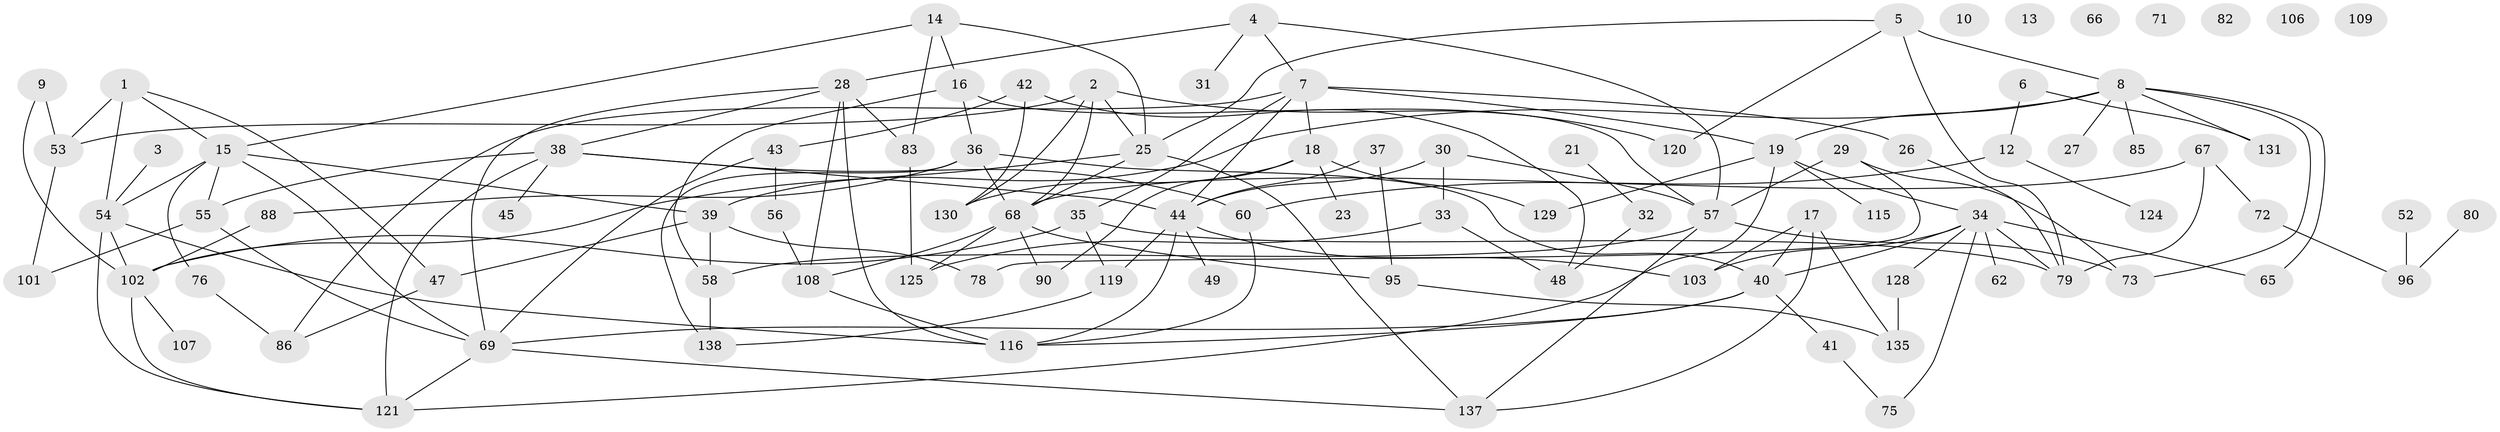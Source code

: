 // Generated by graph-tools (version 1.1) at 2025/23/03/03/25 07:23:28]
// undirected, 95 vertices, 151 edges
graph export_dot {
graph [start="1"]
  node [color=gray90,style=filled];
  1 [super="+77"];
  2 [super="+20"];
  3;
  4 [super="+114"];
  5 [super="+113"];
  6;
  7 [super="+11"];
  8 [super="+91"];
  9;
  10;
  12 [super="+51"];
  13;
  14 [super="+104"];
  15 [super="+110"];
  16 [super="+24"];
  17 [super="+22"];
  18 [super="+93"];
  19 [super="+97"];
  21;
  23;
  25 [super="+64"];
  26;
  27;
  28 [super="+63"];
  29 [super="+50"];
  30 [super="+89"];
  31;
  32 [super="+81"];
  33 [super="+111"];
  34 [super="+61"];
  35;
  36 [super="+70"];
  37;
  38 [super="+46"];
  39 [super="+74"];
  40 [super="+112"];
  41;
  42 [super="+122"];
  43 [super="+126"];
  44 [super="+92"];
  45;
  47 [super="+105"];
  48 [super="+123"];
  49;
  52;
  53 [super="+84"];
  54;
  55;
  56 [super="+59"];
  57 [super="+136"];
  58 [super="+117"];
  60;
  62;
  65;
  66;
  67 [super="+99"];
  68 [super="+127"];
  69 [super="+87"];
  71;
  72;
  73;
  75;
  76;
  78;
  79 [super="+98"];
  80;
  82;
  83 [super="+94"];
  85;
  86 [super="+118"];
  88;
  90;
  95 [super="+100"];
  96 [super="+133"];
  101;
  102 [super="+134"];
  103;
  106;
  107;
  108;
  109;
  115;
  116 [super="+132"];
  119;
  120;
  121 [super="+139"];
  124;
  125;
  128;
  129;
  130;
  131;
  135;
  137;
  138;
  1 -- 53;
  1 -- 47;
  1 -- 54;
  1 -- 15;
  2 -- 68;
  2 -- 120;
  2 -- 53;
  2 -- 25;
  2 -- 130;
  3 -- 54;
  4 -- 57;
  4 -- 28;
  4 -- 31;
  4 -- 7;
  5 -- 120;
  5 -- 8;
  5 -- 25;
  5 -- 79;
  6 -- 12;
  6 -- 131;
  7 -- 26;
  7 -- 18;
  7 -- 35;
  7 -- 19;
  7 -- 86;
  7 -- 44;
  8 -- 19;
  8 -- 27;
  8 -- 73;
  8 -- 65;
  8 -- 131;
  8 -- 85;
  8 -- 39;
  9 -- 53;
  9 -- 102;
  12 -- 60;
  12 -- 124;
  14 -- 83;
  14 -- 16;
  14 -- 25;
  14 -- 15;
  15 -- 39;
  15 -- 69;
  15 -- 54;
  15 -- 55;
  15 -- 76;
  16 -- 36;
  16 -- 57;
  16 -- 58;
  17 -- 40 [weight=2];
  17 -- 103;
  17 -- 137;
  17 -- 135;
  18 -- 23;
  18 -- 90;
  18 -- 129;
  18 -- 130;
  19 -- 129;
  19 -- 34;
  19 -- 115;
  19 -- 121;
  21 -- 32;
  25 -- 102;
  25 -- 137;
  25 -- 68 [weight=2];
  26 -- 79;
  28 -- 108;
  28 -- 83;
  28 -- 116;
  28 -- 38;
  28 -- 69;
  29 -- 57;
  29 -- 73;
  29 -- 78;
  30 -- 33 [weight=2];
  30 -- 44;
  30 -- 57;
  32 -- 48;
  33 -- 125;
  33 -- 48;
  34 -- 62;
  34 -- 75;
  34 -- 79;
  34 -- 40;
  34 -- 128;
  34 -- 65;
  34 -- 103;
  35 -- 119;
  35 -- 79;
  35 -- 102;
  36 -- 138;
  36 -- 68;
  36 -- 40;
  36 -- 88;
  37 -- 95;
  37 -- 44;
  38 -- 44;
  38 -- 55;
  38 -- 60;
  38 -- 121;
  38 -- 45;
  39 -- 47;
  39 -- 58;
  39 -- 78;
  40 -- 41;
  40 -- 116;
  40 -- 69;
  41 -- 75;
  42 -- 48;
  42 -- 130;
  42 -- 43;
  43 -- 56 [weight=2];
  43 -- 69;
  44 -- 49;
  44 -- 103;
  44 -- 116;
  44 -- 119;
  47 -- 86;
  52 -- 96;
  53 -- 101;
  54 -- 121;
  54 -- 102;
  54 -- 116;
  55 -- 101;
  55 -- 69;
  56 -- 108;
  57 -- 58;
  57 -- 137;
  57 -- 73;
  58 -- 138;
  60 -- 116;
  67 -- 68;
  67 -- 72;
  67 -- 79;
  68 -- 90;
  68 -- 95;
  68 -- 108;
  68 -- 125;
  69 -- 121;
  69 -- 137;
  72 -- 96;
  76 -- 86;
  80 -- 96;
  83 -- 125;
  88 -- 102;
  95 -- 135;
  102 -- 107;
  102 -- 121;
  108 -- 116;
  119 -- 138;
  128 -- 135;
}
